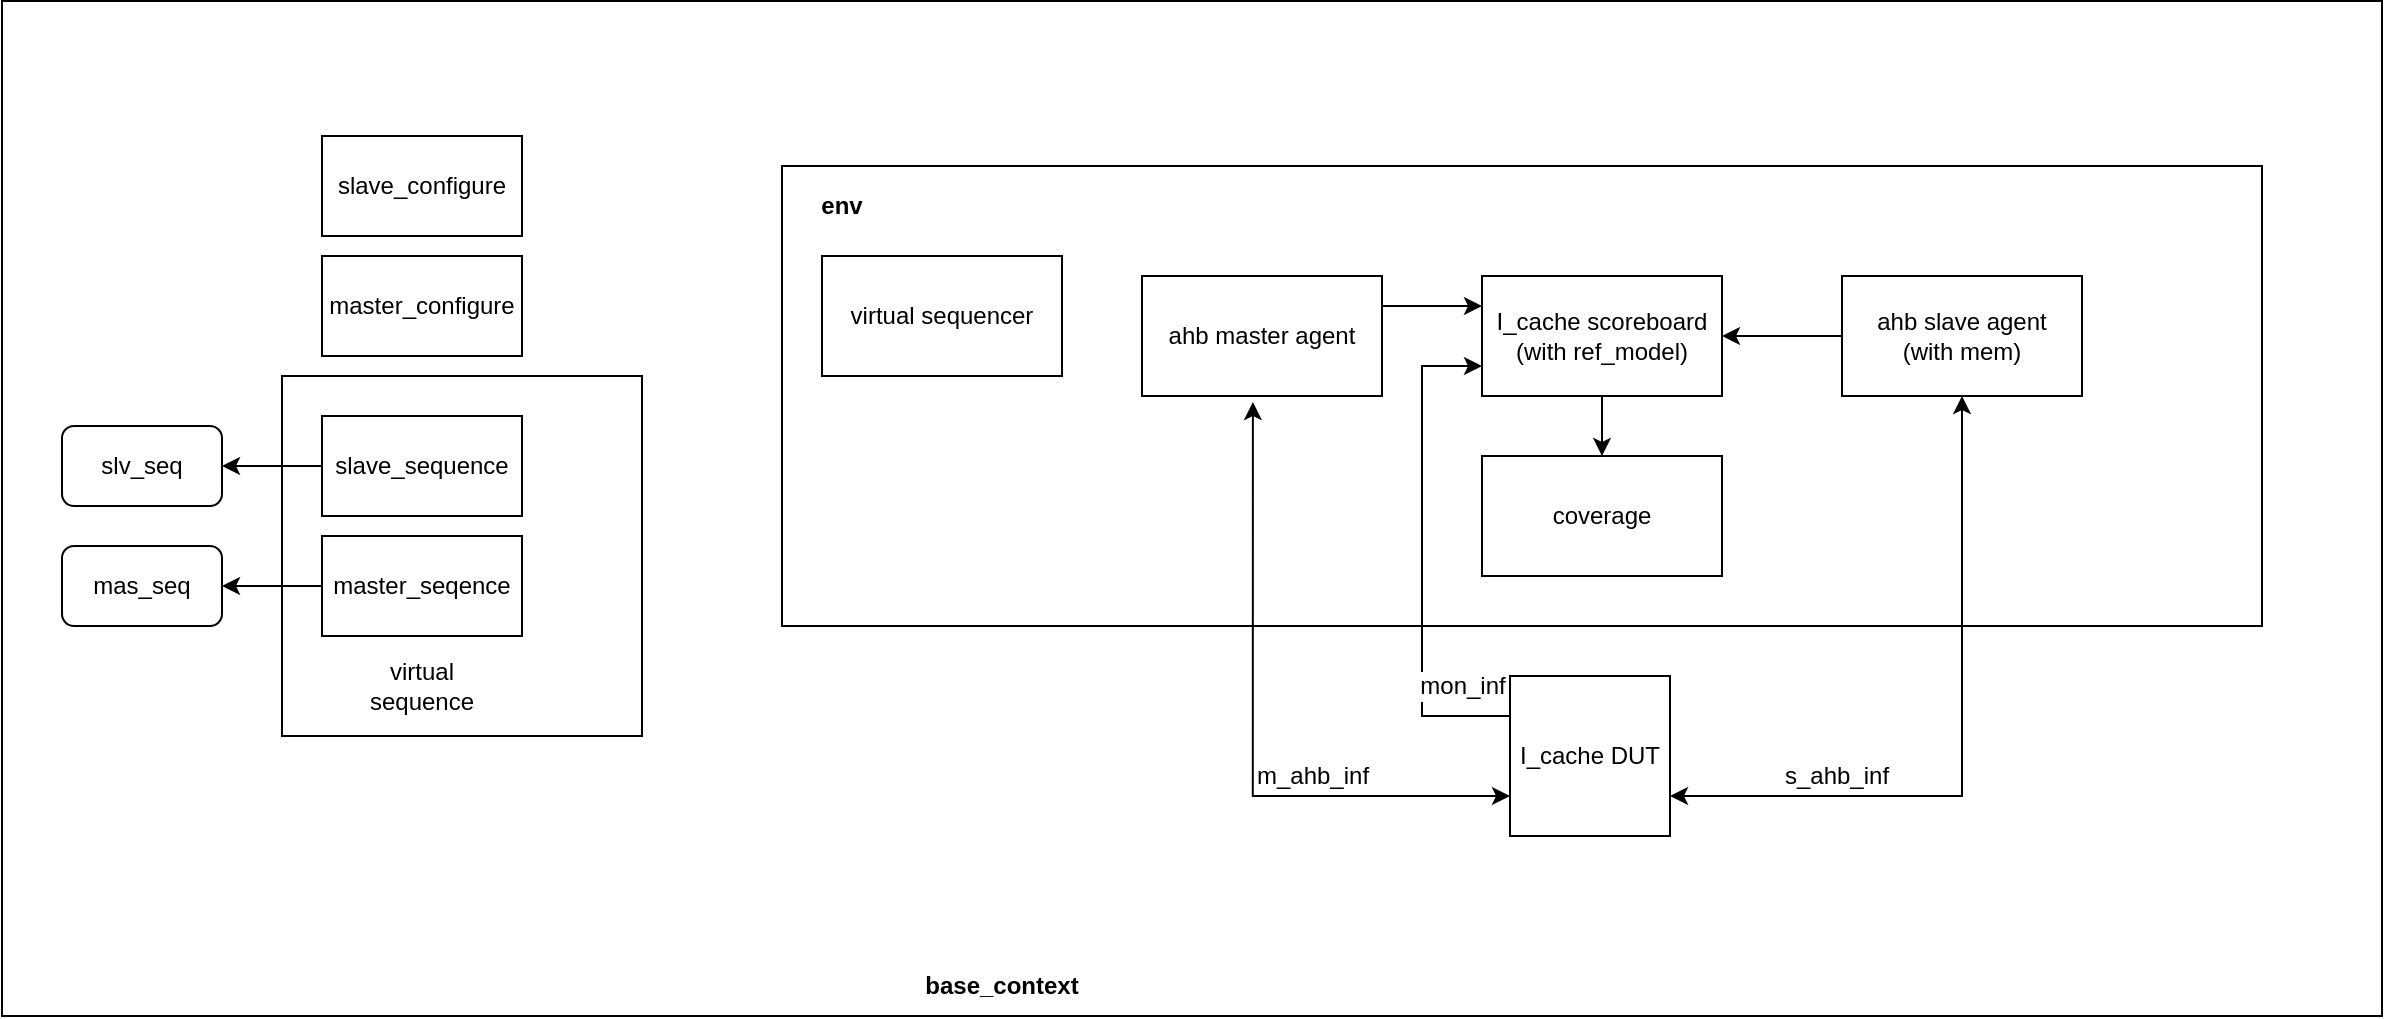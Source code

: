 <mxfile version="28.2.3" pages="7">
  <diagram name="第 1 页" id="iqye0m8jxNwJv_Zd1cwm">
    <mxGraphModel dx="760" dy="911" grid="1" gridSize="10" guides="1" tooltips="1" connect="1" arrows="1" fold="1" page="1" pageScale="1" pageWidth="1654" pageHeight="2336" math="0" shadow="0">
      <root>
        <mxCell id="0" />
        <mxCell id="1" parent="0" />
        <mxCell id="5FUAwxpFIQ704VUu8cfD-37" value="" style="rounded=0;whiteSpace=wrap;html=1;align=center;verticalAlign=middle;fontFamily=Helvetica;fontSize=12;fillColor=none;" parent="1" vertex="1">
          <mxGeometry x="10" y="92.5" width="1190" height="507.5" as="geometry" />
        </mxCell>
        <mxCell id="5FUAwxpFIQ704VUu8cfD-31" value="" style="whiteSpace=wrap;html=1;aspect=fixed;rounded=0;align=center;verticalAlign=middle;fontFamily=Helvetica;fontSize=12;fillColor=none;" parent="1" vertex="1">
          <mxGeometry x="150" y="280" width="180" height="180" as="geometry" />
        </mxCell>
        <mxCell id="5FUAwxpFIQ704VUu8cfD-20" value="&lt;div&gt;&lt;br&gt;&lt;/div&gt;&lt;div&gt;&lt;br&gt;&lt;/div&gt;&lt;div&gt;&lt;br&gt;&lt;/div&gt;&lt;div&gt;&lt;br&gt;&lt;/div&gt;&lt;div&gt;&lt;br&gt;&lt;/div&gt;&lt;div&gt;&lt;br&gt;&lt;/div&gt;&lt;div&gt;&lt;br&gt;&lt;/div&gt;&lt;div&gt;&lt;br&gt;&lt;/div&gt;&lt;div&gt;&lt;br&gt;&lt;/div&gt;&lt;div&gt;&lt;br&gt;&lt;/div&gt;&lt;div&gt;&lt;br&gt;&lt;/div&gt;&lt;div&gt;&lt;br&gt;&lt;/div&gt;&lt;div&gt;&lt;br&gt;&lt;/div&gt;&lt;div&gt;&lt;br&gt;&lt;/div&gt;&lt;div&gt;&lt;br&gt;&lt;/div&gt;" style="rounded=0;whiteSpace=wrap;html=1;align=center;verticalAlign=middle;fontFamily=Helvetica;fontSize=12;fillColor=none;" parent="1" vertex="1">
          <mxGeometry x="400" y="175" width="740" height="230" as="geometry" />
        </mxCell>
        <mxCell id="5FUAwxpFIQ704VUu8cfD-5" style="edgeStyle=orthogonalEdgeStyle;rounded=0;orthogonalLoop=1;jettySize=auto;html=1;exitX=1;exitY=0.25;exitDx=0;exitDy=0;entryX=0;entryY=0.25;entryDx=0;entryDy=0;" parent="1" source="5FUAwxpFIQ704VUu8cfD-2" target="5FUAwxpFIQ704VUu8cfD-4" edge="1">
          <mxGeometry relative="1" as="geometry" />
        </mxCell>
        <mxCell id="5FUAwxpFIQ704VUu8cfD-2" value="ahb master agent" style="rounded=0;whiteSpace=wrap;html=1;" parent="1" vertex="1">
          <mxGeometry x="580" y="230" width="120" height="60" as="geometry" />
        </mxCell>
        <mxCell id="5FUAwxpFIQ704VUu8cfD-7" style="edgeStyle=orthogonalEdgeStyle;rounded=0;orthogonalLoop=1;jettySize=auto;html=1;exitX=0;exitY=0.5;exitDx=0;exitDy=0;entryX=1;entryY=0.5;entryDx=0;entryDy=0;" parent="1" source="5FUAwxpFIQ704VUu8cfD-3" target="5FUAwxpFIQ704VUu8cfD-4" edge="1">
          <mxGeometry relative="1" as="geometry" />
        </mxCell>
        <mxCell id="5FUAwxpFIQ704VUu8cfD-3" value="ahb slave&lt;span style=&quot;background-color: transparent; color: light-dark(rgb(0, 0, 0), rgb(255, 255, 255));&quot;&gt;&amp;nbsp;agent&lt;/span&gt;&lt;div&gt;&lt;span style=&quot;background-color: transparent; color: light-dark(rgb(0, 0, 0), rgb(255, 255, 255));&quot;&gt;(with mem)&lt;/span&gt;&lt;/div&gt;" style="rounded=0;whiteSpace=wrap;html=1;" parent="1" vertex="1">
          <mxGeometry x="930" y="230" width="120" height="60" as="geometry" />
        </mxCell>
        <mxCell id="5FUAwxpFIQ704VUu8cfD-9" style="edgeStyle=orthogonalEdgeStyle;rounded=0;orthogonalLoop=1;jettySize=auto;html=1;exitX=0.5;exitY=1;exitDx=0;exitDy=0;entryX=0.5;entryY=0;entryDx=0;entryDy=0;" parent="1" source="5FUAwxpFIQ704VUu8cfD-4" target="5FUAwxpFIQ704VUu8cfD-8" edge="1">
          <mxGeometry relative="1" as="geometry" />
        </mxCell>
        <mxCell id="5FUAwxpFIQ704VUu8cfD-4" value="I_cache scoreboard&lt;div&gt;(with ref_model)&lt;/div&gt;" style="rounded=0;whiteSpace=wrap;html=1;" parent="1" vertex="1">
          <mxGeometry x="750" y="230" width="120" height="60" as="geometry" />
        </mxCell>
        <mxCell id="5FUAwxpFIQ704VUu8cfD-8" value="coverage" style="rounded=0;whiteSpace=wrap;html=1;" parent="1" vertex="1">
          <mxGeometry x="750" y="320" width="120" height="60" as="geometry" />
        </mxCell>
        <mxCell id="5FUAwxpFIQ704VUu8cfD-17" style="edgeStyle=orthogonalEdgeStyle;rounded=0;orthogonalLoop=1;jettySize=auto;html=1;exitX=0;exitY=0.25;exitDx=0;exitDy=0;entryX=0;entryY=0.75;entryDx=0;entryDy=0;fontFamily=Helvetica;fontSize=12;fontColor=default;" parent="1" source="5FUAwxpFIQ704VUu8cfD-16" target="5FUAwxpFIQ704VUu8cfD-4" edge="1">
          <mxGeometry relative="1" as="geometry">
            <Array as="points">
              <mxPoint x="720" y="450" />
              <mxPoint x="720" y="275" />
            </Array>
          </mxGeometry>
        </mxCell>
        <mxCell id="5FUAwxpFIQ704VUu8cfD-35" value="mon_inf" style="edgeLabel;html=1;align=center;verticalAlign=middle;resizable=0;points=[];rounded=0;strokeColor=default;fontFamily=Helvetica;fontSize=12;fontColor=default;fillColor=default;" parent="5FUAwxpFIQ704VUu8cfD-17" vertex="1" connectable="0">
          <mxGeometry x="-0.829" relative="1" as="geometry">
            <mxPoint x="-3" y="-15" as="offset" />
          </mxGeometry>
        </mxCell>
        <mxCell id="5FUAwxpFIQ704VUu8cfD-19" style="edgeStyle=orthogonalEdgeStyle;rounded=0;orthogonalLoop=1;jettySize=auto;html=1;exitX=1;exitY=0.75;exitDx=0;exitDy=0;entryX=0.5;entryY=1;entryDx=0;entryDy=0;fontFamily=Helvetica;fontSize=12;fontColor=default;startArrow=classic;startFill=1;" parent="1" source="5FUAwxpFIQ704VUu8cfD-16" target="5FUAwxpFIQ704VUu8cfD-3" edge="1">
          <mxGeometry relative="1" as="geometry" />
        </mxCell>
        <mxCell id="5FUAwxpFIQ704VUu8cfD-36" value="s_ahb_inf" style="edgeLabel;html=1;align=center;verticalAlign=middle;resizable=0;points=[];rounded=0;strokeColor=default;fontFamily=Helvetica;fontSize=12;fontColor=default;fillColor=default;" parent="5FUAwxpFIQ704VUu8cfD-19" vertex="1" connectable="0">
          <mxGeometry x="-0.521" y="1" relative="1" as="geometry">
            <mxPoint y="-9" as="offset" />
          </mxGeometry>
        </mxCell>
        <mxCell id="5FUAwxpFIQ704VUu8cfD-16" value="I_cache DUT" style="whiteSpace=wrap;html=1;aspect=fixed;rounded=0;strokeColor=default;align=center;verticalAlign=middle;fontFamily=Helvetica;fontSize=12;fontColor=default;fillColor=default;" parent="1" vertex="1">
          <mxGeometry x="764" y="430" width="80" height="80" as="geometry" />
        </mxCell>
        <mxCell id="5FUAwxpFIQ704VUu8cfD-18" style="edgeStyle=orthogonalEdgeStyle;rounded=0;orthogonalLoop=1;jettySize=auto;html=1;exitX=0;exitY=0.75;exitDx=0;exitDy=0;entryX=0.462;entryY=1.05;entryDx=0;entryDy=0;entryPerimeter=0;fontFamily=Helvetica;fontSize=12;fontColor=default;endArrow=classic;endFill=1;startArrow=classic;startFill=1;" parent="1" source="5FUAwxpFIQ704VUu8cfD-16" target="5FUAwxpFIQ704VUu8cfD-2" edge="1">
          <mxGeometry relative="1" as="geometry" />
        </mxCell>
        <mxCell id="5FUAwxpFIQ704VUu8cfD-34" value="m_ahb_inf" style="edgeLabel;html=1;align=center;verticalAlign=middle;resizable=0;points=[];rounded=0;strokeColor=default;fontFamily=Helvetica;fontSize=12;fontColor=default;fillColor=default;" parent="5FUAwxpFIQ704VUu8cfD-18" vertex="1" connectable="0">
          <mxGeometry x="-0.39" y="-3" relative="1" as="geometry">
            <mxPoint y="-7" as="offset" />
          </mxGeometry>
        </mxCell>
        <mxCell id="5FUAwxpFIQ704VUu8cfD-21" value="&lt;b&gt;env&lt;/b&gt;" style="text;html=1;align=center;verticalAlign=middle;whiteSpace=wrap;rounded=0;fontFamily=Helvetica;fontSize=12;fontColor=default;" parent="1" vertex="1">
          <mxGeometry x="400" y="180" width="60" height="30" as="geometry" />
        </mxCell>
        <mxCell id="5FUAwxpFIQ704VUu8cfD-29" style="edgeStyle=orthogonalEdgeStyle;rounded=0;orthogonalLoop=1;jettySize=auto;html=1;exitX=0;exitY=0.5;exitDx=0;exitDy=0;entryX=1;entryY=0.5;entryDx=0;entryDy=0;fontFamily=Helvetica;fontSize=12;fontColor=default;" parent="1" source="5FUAwxpFIQ704VUu8cfD-22" target="5FUAwxpFIQ704VUu8cfD-27" edge="1">
          <mxGeometry relative="1" as="geometry" />
        </mxCell>
        <mxCell id="5FUAwxpFIQ704VUu8cfD-22" value="master_seqence" style="rounded=0;whiteSpace=wrap;html=1;strokeColor=default;align=center;verticalAlign=middle;fontFamily=Helvetica;fontSize=12;fontColor=default;fillColor=default;" parent="1" vertex="1">
          <mxGeometry x="170" y="360" width="100" height="50" as="geometry" />
        </mxCell>
        <mxCell id="5FUAwxpFIQ704VUu8cfD-30" style="edgeStyle=orthogonalEdgeStyle;rounded=0;orthogonalLoop=1;jettySize=auto;html=1;exitX=0;exitY=0.5;exitDx=0;exitDy=0;entryX=1;entryY=0.5;entryDx=0;entryDy=0;fontFamily=Helvetica;fontSize=12;fontColor=default;" parent="1" source="5FUAwxpFIQ704VUu8cfD-23" target="5FUAwxpFIQ704VUu8cfD-26" edge="1">
          <mxGeometry relative="1" as="geometry" />
        </mxCell>
        <mxCell id="5FUAwxpFIQ704VUu8cfD-23" value="slave_sequence" style="rounded=0;whiteSpace=wrap;html=1;strokeColor=default;align=center;verticalAlign=middle;fontFamily=Helvetica;fontSize=12;fontColor=default;fillColor=default;" parent="1" vertex="1">
          <mxGeometry x="170" y="300" width="100" height="50" as="geometry" />
        </mxCell>
        <mxCell id="5FUAwxpFIQ704VUu8cfD-24" value="slave_configure" style="rounded=0;whiteSpace=wrap;html=1;strokeColor=default;align=center;verticalAlign=middle;fontFamily=Helvetica;fontSize=12;fontColor=default;fillColor=default;" parent="1" vertex="1">
          <mxGeometry x="170" y="160" width="100" height="50" as="geometry" />
        </mxCell>
        <mxCell id="5FUAwxpFIQ704VUu8cfD-25" value="master_configure" style="rounded=0;whiteSpace=wrap;html=1;strokeColor=default;align=center;verticalAlign=middle;fontFamily=Helvetica;fontSize=12;fontColor=default;fillColor=default;" parent="1" vertex="1">
          <mxGeometry x="170" y="220" width="100" height="50" as="geometry" />
        </mxCell>
        <mxCell id="5FUAwxpFIQ704VUu8cfD-26" value="slv_seq" style="rounded=1;whiteSpace=wrap;html=1;strokeColor=default;align=center;verticalAlign=middle;fontFamily=Helvetica;fontSize=12;fontColor=default;fillColor=default;" parent="1" vertex="1">
          <mxGeometry x="40" y="305" width="80" height="40" as="geometry" />
        </mxCell>
        <mxCell id="5FUAwxpFIQ704VUu8cfD-27" value="mas_seq" style="rounded=1;whiteSpace=wrap;html=1;strokeColor=default;align=center;verticalAlign=middle;fontFamily=Helvetica;fontSize=12;fontColor=default;fillColor=default;" parent="1" vertex="1">
          <mxGeometry x="40" y="365" width="80" height="40" as="geometry" />
        </mxCell>
        <mxCell id="5FUAwxpFIQ704VUu8cfD-32" value="virtual sequence" style="text;html=1;align=center;verticalAlign=middle;whiteSpace=wrap;rounded=0;fontFamily=Helvetica;fontSize=12;fontColor=default;" parent="1" vertex="1">
          <mxGeometry x="190" y="420" width="60" height="30" as="geometry" />
        </mxCell>
        <mxCell id="5FUAwxpFIQ704VUu8cfD-33" value="virtual sequencer" style="rounded=0;whiteSpace=wrap;html=1;strokeColor=default;align=center;verticalAlign=middle;fontFamily=Helvetica;fontSize=12;fontColor=default;fillColor=default;" parent="1" vertex="1">
          <mxGeometry x="420" y="220" width="120" height="60" as="geometry" />
        </mxCell>
        <mxCell id="5FUAwxpFIQ704VUu8cfD-38" value="&lt;b&gt;base_context&lt;/b&gt;" style="text;html=1;align=center;verticalAlign=middle;whiteSpace=wrap;rounded=0;fontFamily=Helvetica;fontSize=12;fontColor=default;" parent="1" vertex="1">
          <mxGeometry x="470" y="570" width="80" height="30" as="geometry" />
        </mxCell>
      </root>
    </mxGraphModel>
  </diagram>
  <diagram id="U2t4r32xltU46ahYzcAo" name="第 2 页">
    <mxGraphModel dx="1303" dy="2148" grid="1" gridSize="10" guides="1" tooltips="1" connect="1" arrows="1" fold="1" page="1" pageScale="1" pageWidth="1654" pageHeight="2336" math="0" shadow="0">
      <root>
        <mxCell id="0" />
        <mxCell id="1" parent="0" />
        <mxCell id="Z7O7lZRvN7bPJXYsmt0W-32" value="" style="rounded=0;whiteSpace=wrap;html=1;fillColor=none;" vertex="1" parent="1">
          <mxGeometry x="250" y="590" width="1230" height="470" as="geometry" />
        </mxCell>
        <mxCell id="Z7O7lZRvN7bPJXYsmt0W-29" value="" style="rounded=0;whiteSpace=wrap;html=1;fillColor=none;" vertex="1" parent="1">
          <mxGeometry x="440" y="620" width="850" height="390" as="geometry" />
        </mxCell>
        <mxCell id="Z7O7lZRvN7bPJXYsmt0W-13" value="" style="rounded=0;whiteSpace=wrap;html=1;fillColor=none;" vertex="1" parent="1">
          <mxGeometry x="260" y="130" width="870" height="420" as="geometry" />
        </mxCell>
        <mxCell id="Z7O7lZRvN7bPJXYsmt0W-8" value="" style="rounded=0;whiteSpace=wrap;html=1;fillColor=none;" vertex="1" parent="1">
          <mxGeometry x="470" y="170" width="580" height="350" as="geometry" />
        </mxCell>
        <mxCell id="Z7O7lZRvN7bPJXYsmt0W-1" value="" style="rounded=0;whiteSpace=wrap;html=1;fillColor=none;" vertex="1" parent="1">
          <mxGeometry x="510" y="200" width="360" height="280" as="geometry" />
        </mxCell>
        <mxCell id="Z7O7lZRvN7bPJXYsmt0W-2" value="yuu_ahb_master_agent" style="text;html=1;align=center;verticalAlign=middle;whiteSpace=wrap;rounded=0;" vertex="1" parent="1">
          <mxGeometry x="580" y="450" width="110" height="30" as="geometry" />
        </mxCell>
        <mxCell id="Z7O7lZRvN7bPJXYsmt0W-3" value="monitor&lt;div&gt;(yuu_ahb_master_mon)&lt;/div&gt;" style="rounded=0;whiteSpace=wrap;html=1;" vertex="1" parent="1">
          <mxGeometry x="707" y="220" width="133" height="50" as="geometry" />
        </mxCell>
        <mxCell id="Z7O7lZRvN7bPJXYsmt0W-4" value="driver&lt;div&gt;(yuu_ahb_master_drv)&lt;/div&gt;" style="rounded=0;whiteSpace=wrap;html=1;" vertex="1" parent="1">
          <mxGeometry x="707" y="290" width="133" height="50" as="geometry" />
        </mxCell>
        <mxCell id="Z7O7lZRvN7bPJXYsmt0W-5" value="sequencer&lt;div&gt;(yuu_ahb_master_sqr)&lt;/div&gt;" style="rounded=0;whiteSpace=wrap;html=1;" vertex="1" parent="1">
          <mxGeometry x="707" y="360" width="133" height="50" as="geometry" />
        </mxCell>
        <mxCell id="Z7O7lZRvN7bPJXYsmt0W-6" value="configure&lt;div&gt;(yuu_ahb_master_cfg)&lt;/div&gt;" style="rounded=0;whiteSpace=wrap;html=1;" vertex="1" parent="1">
          <mxGeometry x="550" y="250" width="130" height="50" as="geometry" />
        </mxCell>
        <mxCell id="Z7O7lZRvN7bPJXYsmt0W-7" value="coverage&lt;div&gt;(yuu_ahb_cov)&lt;/div&gt;" style="rounded=0;whiteSpace=wrap;html=1;" vertex="1" parent="1">
          <mxGeometry x="550" y="340" width="130" height="50" as="geometry" />
        </mxCell>
        <mxCell id="Z7O7lZRvN7bPJXYsmt0W-9" value="ahb_sram_env" style="text;html=1;align=center;verticalAlign=middle;whiteSpace=wrap;rounded=0;" vertex="1" parent="1">
          <mxGeometry x="640" y="490" width="100" height="30" as="geometry" />
        </mxCell>
        <mxCell id="Z7O7lZRvN7bPJXYsmt0W-10" value="scoreboard&lt;div&gt;(ahb_sram_acb)&lt;/div&gt;" style="rounded=0;whiteSpace=wrap;html=1;" vertex="1" parent="1">
          <mxGeometry x="900" y="230" width="120" height="50" as="geometry" />
        </mxCell>
        <mxCell id="Z7O7lZRvN7bPJXYsmt0W-11" value="sequence&lt;div&gt;(ahb_sram_base_sqc)&lt;/div&gt;" style="rounded=0;whiteSpace=wrap;html=1;" vertex="1" parent="1">
          <mxGeometry x="300" y="240" width="130" height="50" as="geometry" />
        </mxCell>
        <mxCell id="Z7O7lZRvN7bPJXYsmt0W-12" value="coverage&lt;div&gt;(ahb_sram_coverage)&lt;/div&gt;" style="rounded=0;whiteSpace=wrap;html=1;" vertex="1" parent="1">
          <mxGeometry x="300" y="340" width="130" height="50" as="geometry" />
        </mxCell>
        <mxCell id="Z7O7lZRvN7bPJXYsmt0W-14" value="ahb_sram_base_test" style="text;html=1;align=center;verticalAlign=middle;whiteSpace=wrap;rounded=0;" vertex="1" parent="1">
          <mxGeometry x="300" y="520" width="130" height="30" as="geometry" />
        </mxCell>
        <mxCell id="Z7O7lZRvN7bPJXYsmt0W-15" value="" style="rounded=0;whiteSpace=wrap;html=1;fillColor=none;" vertex="1" parent="1">
          <mxGeometry x="490" y="670" width="360" height="280" as="geometry" />
        </mxCell>
        <mxCell id="Z7O7lZRvN7bPJXYsmt0W-16" value="yuu_ahb_master_agent" style="text;html=1;align=center;verticalAlign=middle;whiteSpace=wrap;rounded=0;" vertex="1" parent="1">
          <mxGeometry x="560" y="920" width="110" height="30" as="geometry" />
        </mxCell>
        <mxCell id="Z7O7lZRvN7bPJXYsmt0W-17" value="monitor&lt;div&gt;(yuu_ahb_master_mon)&lt;/div&gt;" style="rounded=0;whiteSpace=wrap;html=1;" vertex="1" parent="1">
          <mxGeometry x="687" y="690" width="133" height="50" as="geometry" />
        </mxCell>
        <mxCell id="Z7O7lZRvN7bPJXYsmt0W-18" value="driver&lt;div&gt;(yuu_ahb_master_drv)&lt;/div&gt;" style="rounded=0;whiteSpace=wrap;html=1;" vertex="1" parent="1">
          <mxGeometry x="687" y="760" width="133" height="50" as="geometry" />
        </mxCell>
        <mxCell id="Z7O7lZRvN7bPJXYsmt0W-19" value="sequencer&lt;div&gt;(yuu_ahb_master_sqr)&lt;/div&gt;" style="rounded=0;whiteSpace=wrap;html=1;" vertex="1" parent="1">
          <mxGeometry x="687" y="830" width="133" height="50" as="geometry" />
        </mxCell>
        <mxCell id="Z7O7lZRvN7bPJXYsmt0W-20" value="configure&lt;div&gt;(yuu_ahb_master_cfg)&lt;/div&gt;" style="rounded=0;whiteSpace=wrap;html=1;" vertex="1" parent="1">
          <mxGeometry x="530" y="720" width="130" height="50" as="geometry" />
        </mxCell>
        <mxCell id="Z7O7lZRvN7bPJXYsmt0W-21" value="coverage&lt;div&gt;(yuu_ahb_cov)&lt;/div&gt;" style="rounded=0;whiteSpace=wrap;html=1;" vertex="1" parent="1">
          <mxGeometry x="530" y="810" width="130" height="50" as="geometry" />
        </mxCell>
        <mxCell id="Z7O7lZRvN7bPJXYsmt0W-22" value="" style="rounded=0;whiteSpace=wrap;html=1;fillColor=none;" vertex="1" parent="1">
          <mxGeometry x="880" y="670" width="360" height="280" as="geometry" />
        </mxCell>
        <mxCell id="Z7O7lZRvN7bPJXYsmt0W-23" value="yuu_ahb_slave_agent" style="text;html=1;align=center;verticalAlign=middle;whiteSpace=wrap;rounded=0;" vertex="1" parent="1">
          <mxGeometry x="950" y="920" width="110" height="30" as="geometry" />
        </mxCell>
        <mxCell id="Z7O7lZRvN7bPJXYsmt0W-24" value="monitor&lt;div&gt;(yuu_ahb_slave_mon)&lt;/div&gt;" style="rounded=0;whiteSpace=wrap;html=1;" vertex="1" parent="1">
          <mxGeometry x="1077" y="690" width="133" height="50" as="geometry" />
        </mxCell>
        <mxCell id="Z7O7lZRvN7bPJXYsmt0W-25" value="driver&lt;div&gt;(yuu_ahb_slave_drv)&lt;/div&gt;" style="rounded=0;whiteSpace=wrap;html=1;" vertex="1" parent="1">
          <mxGeometry x="1077" y="760" width="133" height="50" as="geometry" />
        </mxCell>
        <mxCell id="Z7O7lZRvN7bPJXYsmt0W-26" value="sequencer&lt;div&gt;(yuu_ahb_slave_sqr)&lt;/div&gt;" style="rounded=0;whiteSpace=wrap;html=1;" vertex="1" parent="1">
          <mxGeometry x="1077" y="830" width="133" height="50" as="geometry" />
        </mxCell>
        <mxCell id="Z7O7lZRvN7bPJXYsmt0W-27" value="configure&lt;div&gt;(yuu_ahb_slave_cfg)&lt;/div&gt;" style="rounded=0;whiteSpace=wrap;html=1;" vertex="1" parent="1">
          <mxGeometry x="920" y="720" width="130" height="50" as="geometry" />
        </mxCell>
        <mxCell id="Z7O7lZRvN7bPJXYsmt0W-28" value="coverage&lt;div&gt;(yuu_ahb_cov)&lt;/div&gt;" style="rounded=0;whiteSpace=wrap;html=1;" vertex="1" parent="1">
          <mxGeometry x="920" y="810" width="130" height="50" as="geometry" />
        </mxCell>
        <mxCell id="Z7O7lZRvN7bPJXYsmt0W-30" value="yuu_ahb_env" style="text;html=1;align=center;verticalAlign=middle;whiteSpace=wrap;rounded=0;" vertex="1" parent="1">
          <mxGeometry x="850" y="980" width="60" height="30" as="geometry" />
        </mxCell>
        <mxCell id="Z7O7lZRvN7bPJXYsmt0W-33" value="master_sequence&lt;div&gt;(yuu_master_direct_sqc)&lt;/div&gt;" style="rounded=0;whiteSpace=wrap;html=1;" vertex="1" parent="1">
          <mxGeometry x="280" y="680" width="150" height="50" as="geometry" />
        </mxCell>
        <mxCell id="Z7O7lZRvN7bPJXYsmt0W-34" value="yuu_ahb_direct_case" style="text;html=1;align=center;verticalAlign=middle;whiteSpace=wrap;rounded=0;" vertex="1" parent="1">
          <mxGeometry x="700" y="1030" width="60" height="30" as="geometry" />
        </mxCell>
        <mxCell id="Z7O7lZRvN7bPJXYsmt0W-35" value="rsp_seq&lt;div&gt;(yuu_slave_rsp_sequence)&lt;/div&gt;" style="rounded=0;whiteSpace=wrap;html=1;" vertex="1" parent="1">
          <mxGeometry x="1310" y="660" width="150" height="60" as="geometry" />
        </mxCell>
        <mxCell id="Z7O7lZRvN7bPJXYsmt0W-36" value="" style="rounded=0;whiteSpace=wrap;html=1;fillColor=none;" vertex="1" parent="1">
          <mxGeometry x="220" y="1120" width="1260" height="470" as="geometry" />
        </mxCell>
        <mxCell id="Z7O7lZRvN7bPJXYsmt0W-37" value="" style="rounded=0;whiteSpace=wrap;html=1;fillColor=none;" vertex="1" parent="1">
          <mxGeometry x="440" y="1150" width="990" height="390" as="geometry" />
        </mxCell>
        <mxCell id="Z7O7lZRvN7bPJXYsmt0W-38" value="" style="rounded=0;whiteSpace=wrap;html=1;fillColor=none;" vertex="1" parent="1">
          <mxGeometry x="660" y="1200" width="360" height="280" as="geometry" />
        </mxCell>
        <mxCell id="Z7O7lZRvN7bPJXYsmt0W-39" value="yuu_ahb_master_agent" style="text;html=1;align=center;verticalAlign=middle;whiteSpace=wrap;rounded=0;" vertex="1" parent="1">
          <mxGeometry x="730" y="1450" width="110" height="30" as="geometry" />
        </mxCell>
        <mxCell id="Z7O7lZRvN7bPJXYsmt0W-40" value="monitor&lt;div&gt;(yuu_ahb_master_mon)&lt;/div&gt;" style="rounded=0;whiteSpace=wrap;html=1;" vertex="1" parent="1">
          <mxGeometry x="857" y="1220" width="133" height="50" as="geometry" />
        </mxCell>
        <mxCell id="Z7O7lZRvN7bPJXYsmt0W-41" value="driver&lt;div&gt;(yuu_ahb_master_drv)&lt;/div&gt;" style="rounded=0;whiteSpace=wrap;html=1;" vertex="1" parent="1">
          <mxGeometry x="857" y="1290" width="133" height="50" as="geometry" />
        </mxCell>
        <mxCell id="Z7O7lZRvN7bPJXYsmt0W-42" value="sequencer&lt;div&gt;(yuu_ahb_master_sqr)&lt;/div&gt;" style="rounded=0;whiteSpace=wrap;html=1;" vertex="1" parent="1">
          <mxGeometry x="857" y="1360" width="133" height="50" as="geometry" />
        </mxCell>
        <mxCell id="Z7O7lZRvN7bPJXYsmt0W-43" value="configure&lt;div&gt;(yuu_ahb_master_cfg)&lt;/div&gt;" style="rounded=0;whiteSpace=wrap;html=1;" vertex="1" parent="1">
          <mxGeometry x="700" y="1250" width="130" height="50" as="geometry" />
        </mxCell>
        <mxCell id="Z7O7lZRvN7bPJXYsmt0W-44" value="coverage&lt;div&gt;(yuu_ahb_cov)&lt;/div&gt;" style="rounded=0;whiteSpace=wrap;html=1;" vertex="1" parent="1">
          <mxGeometry x="700" y="1340" width="130" height="50" as="geometry" />
        </mxCell>
        <mxCell id="Z7O7lZRvN7bPJXYsmt0W-45" value="" style="rounded=0;whiteSpace=wrap;html=1;fillColor=none;" vertex="1" parent="1">
          <mxGeometry x="1050" y="1200" width="360" height="280" as="geometry" />
        </mxCell>
        <mxCell id="Z7O7lZRvN7bPJXYsmt0W-46" value="yuu_ahb_slave_agent" style="text;html=1;align=center;verticalAlign=middle;whiteSpace=wrap;rounded=0;" vertex="1" parent="1">
          <mxGeometry x="1120" y="1450" width="110" height="30" as="geometry" />
        </mxCell>
        <mxCell id="Z7O7lZRvN7bPJXYsmt0W-58" value="" style="rounded=0;whiteSpace=wrap;html=1;fillColor=none;" vertex="1" parent="1">
          <mxGeometry x="240" y="1190" width="175" height="210" as="geometry" />
        </mxCell>
        <mxCell id="Z7O7lZRvN7bPJXYsmt0W-47" value="monitor&lt;div&gt;(yuu_ahb_slave_mon)&lt;/div&gt;" style="rounded=0;whiteSpace=wrap;html=1;" vertex="1" parent="1">
          <mxGeometry x="1247" y="1220" width="133" height="50" as="geometry" />
        </mxCell>
        <mxCell id="Z7O7lZRvN7bPJXYsmt0W-48" value="driver&lt;div&gt;(yuu_ahb_slave_drv)&lt;/div&gt;" style="rounded=0;whiteSpace=wrap;html=1;" vertex="1" parent="1">
          <mxGeometry x="1247" y="1290" width="133" height="50" as="geometry" />
        </mxCell>
        <mxCell id="Z7O7lZRvN7bPJXYsmt0W-49" value="sequencer&lt;div&gt;(yuu_ahb_slave_sqr)&lt;/div&gt;" style="rounded=0;whiteSpace=wrap;html=1;" vertex="1" parent="1">
          <mxGeometry x="1247" y="1360" width="133" height="50" as="geometry" />
        </mxCell>
        <mxCell id="Z7O7lZRvN7bPJXYsmt0W-50" value="configure&lt;div&gt;(yuu_ahb_slave_cfg)&lt;/div&gt;" style="rounded=0;whiteSpace=wrap;html=1;" vertex="1" parent="1">
          <mxGeometry x="1090" y="1250" width="130" height="50" as="geometry" />
        </mxCell>
        <mxCell id="Z7O7lZRvN7bPJXYsmt0W-51" value="coverage&lt;div&gt;(yuu_ahb_cov)&lt;/div&gt;" style="rounded=0;whiteSpace=wrap;html=1;" vertex="1" parent="1">
          <mxGeometry x="1090" y="1340" width="130" height="50" as="geometry" />
        </mxCell>
        <mxCell id="Z7O7lZRvN7bPJXYsmt0W-52" value="yuu_ahb_env" style="text;html=1;align=center;verticalAlign=middle;whiteSpace=wrap;rounded=0;" vertex="1" parent="1">
          <mxGeometry x="870" y="1510" width="60" height="30" as="geometry" />
        </mxCell>
        <mxCell id="Z7O7lZRvN7bPJXYsmt0W-53" value="master_sequence&lt;div&gt;(yuu_master_direct_sqc)&lt;/div&gt;" style="rounded=0;whiteSpace=wrap;html=1;" vertex="1" parent="1">
          <mxGeometry x="255" y="1210" width="150" height="50" as="geometry" />
        </mxCell>
        <mxCell id="Z7O7lZRvN7bPJXYsmt0W-54" value="yuu_ahb_direct_case" style="text;html=1;align=center;verticalAlign=middle;whiteSpace=wrap;rounded=0;" vertex="1" parent="1">
          <mxGeometry x="720" y="1560" width="60" height="30" as="geometry" />
        </mxCell>
        <mxCell id="Z7O7lZRvN7bPJXYsmt0W-57" value="rsp_sequence&lt;div&gt;(yuu_slave_rsp_sqc)&lt;/div&gt;" style="rounded=0;whiteSpace=wrap;html=1;" vertex="1" parent="1">
          <mxGeometry x="255" y="1280" width="150" height="50" as="geometry" />
        </mxCell>
        <mxCell id="Z7O7lZRvN7bPJXYsmt0W-59" value="yuu_master_direct_&lt;div&gt;virtual_sequence&lt;/div&gt;" style="text;html=1;align=center;verticalAlign=middle;whiteSpace=wrap;rounded=0;" vertex="1" parent="1">
          <mxGeometry x="272.5" y="1360" width="110" height="30" as="geometry" />
        </mxCell>
        <mxCell id="Z7O7lZRvN7bPJXYsmt0W-62" value="" style="rounded=0;whiteSpace=wrap;html=1;fillColor=none;" vertex="1" parent="1">
          <mxGeometry x="460" y="1190" width="175" height="210" as="geometry" />
        </mxCell>
        <mxCell id="Z7O7lZRvN7bPJXYsmt0W-66" style="edgeStyle=orthogonalEdgeStyle;rounded=0;orthogonalLoop=1;jettySize=auto;html=1;exitX=1;exitY=0.5;exitDx=0;exitDy=0;entryX=0.5;entryY=1;entryDx=0;entryDy=0;curved=1;dashed=1;dashPattern=8 8;" edge="1" parent="1" source="Z7O7lZRvN7bPJXYsmt0W-63" target="Z7O7lZRvN7bPJXYsmt0W-42">
          <mxGeometry relative="1" as="geometry" />
        </mxCell>
        <mxCell id="Z7O7lZRvN7bPJXYsmt0W-63" value="master_sequencer[ ]&lt;div&gt;(yuu_ahb_master_sqr)&lt;/div&gt;" style="rounded=0;whiteSpace=wrap;html=1;" vertex="1" parent="1">
          <mxGeometry x="475" y="1210" width="150" height="50" as="geometry" />
        </mxCell>
        <mxCell id="Z7O7lZRvN7bPJXYsmt0W-67" style="edgeStyle=orthogonalEdgeStyle;rounded=0;orthogonalLoop=1;jettySize=auto;html=1;exitX=1;exitY=0.5;exitDx=0;exitDy=0;entryX=0.5;entryY=1;entryDx=0;entryDy=0;curved=1;dashed=1;dashPattern=8 8;" edge="1" parent="1" source="Z7O7lZRvN7bPJXYsmt0W-64" target="Z7O7lZRvN7bPJXYsmt0W-49">
          <mxGeometry relative="1" as="geometry">
            <Array as="points">
              <mxPoint x="625" y="1340" />
              <mxPoint x="1020" y="1340" />
              <mxPoint x="1020" y="1440" />
              <mxPoint x="1314" y="1440" />
            </Array>
          </mxGeometry>
        </mxCell>
        <mxCell id="Z7O7lZRvN7bPJXYsmt0W-64" value="slave_sequence[ ]&lt;div&gt;(yuu_ahb_slave_sqr)&lt;/div&gt;" style="rounded=0;whiteSpace=wrap;html=1;" vertex="1" parent="1">
          <mxGeometry x="475" y="1280" width="150" height="50" as="geometry" />
        </mxCell>
        <mxCell id="Z7O7lZRvN7bPJXYsmt0W-65" value="yuu_ahb_virtual_sequencer" style="text;html=1;align=center;verticalAlign=middle;whiteSpace=wrap;rounded=0;" vertex="1" parent="1">
          <mxGeometry x="490" y="1360" width="110" height="30" as="geometry" />
        </mxCell>
      </root>
    </mxGraphModel>
  </diagram>
  <diagram id="glixJgaPLdVzsz5AqHOM" name="第 3 页">
    <mxGraphModel dx="-40" dy="111" grid="0" gridSize="10" guides="1" tooltips="1" connect="1" arrows="1" fold="1" page="0" pageScale="1" pageWidth="1654" pageHeight="2336" math="0" shadow="0">
      <root>
        <mxCell id="0" />
        <mxCell id="1" parent="0" />
        <mxCell id="7rH_ultBV_I4tdvh8ZSU-12" value="" style="edgeStyle=none;html=1;strokeWidth=4;fillColor=#fff2cc;strokeColor=#d6b656;" edge="1" parent="1" source="7rH_ultBV_I4tdvh8ZSU-13" target="7rH_ultBV_I4tdvh8ZSU-15">
          <mxGeometry relative="1" as="geometry" />
        </mxCell>
        <mxCell id="7rH_ultBV_I4tdvh8ZSU-13" value="&lt;font style=&quot;font-size: 16px;&quot;&gt;Target train data&lt;/font&gt;" style="rounded=0;whiteSpace=wrap;html=1;fillColor=#fff2cc;strokeColor=#d6b656;" vertex="1" parent="1">
          <mxGeometry x="1078" y="1126" width="130" height="60" as="geometry" />
        </mxCell>
        <mxCell id="7rH_ultBV_I4tdvh8ZSU-14" value="" style="edgeStyle=none;html=1;strokeWidth=4;fillColor=#fff2cc;strokeColor=#d6b656;" edge="1" parent="1" source="7rH_ultBV_I4tdvh8ZSU-15" target="7rH_ultBV_I4tdvh8ZSU-16">
          <mxGeometry relative="1" as="geometry" />
        </mxCell>
        <mxCell id="7rH_ultBV_I4tdvh8ZSU-15" value="&lt;font style=&quot;font-size: 16px;&quot;&gt;Model&lt;/font&gt;" style="whiteSpace=wrap;html=1;rounded=0;fillColor=#fff2cc;strokeColor=#d6b656;" vertex="1" parent="1">
          <mxGeometry x="1288" y="1126" width="120" height="60" as="geometry" />
        </mxCell>
        <mxCell id="7rH_ultBV_I4tdvh8ZSU-16" value="&lt;font style=&quot;font-size: 16px;&quot;&gt;Target test data&lt;/font&gt;" style="whiteSpace=wrap;html=1;rounded=0;fillColor=#fff2cc;strokeColor=#d6b656;" vertex="1" parent="1">
          <mxGeometry x="1488" y="1126" width="130" height="60" as="geometry" />
        </mxCell>
      </root>
    </mxGraphModel>
  </diagram>
  <diagram id="iqlwg-4vR0CmH8_MjQXc" name="第 4 页">
    <mxGraphModel dx="1160" dy="911" grid="0" gridSize="10" guides="1" tooltips="1" connect="1" arrows="1" fold="1" page="0" pageScale="1" pageWidth="1654" pageHeight="2336" math="0" shadow="0">
      <root>
        <mxCell id="0" />
        <mxCell id="1" parent="0" />
        <mxCell id="M7-18EZ8fqAfAA9XEqlS-3" value="" style="edgeStyle=none;html=1;fontSize=16;strokeWidth=4;fillColor=#dae8fc;strokeColor=#6c8ebf;" edge="1" parent="1" source="M7-18EZ8fqAfAA9XEqlS-4" target="M7-18EZ8fqAfAA9XEqlS-6">
          <mxGeometry relative="1" as="geometry" />
        </mxCell>
        <mxCell id="M7-18EZ8fqAfAA9XEqlS-4" value="Source train data" style="rounded=0;whiteSpace=wrap;html=1;fontSize=16;fillColor=#dae8fc;strokeColor=#6c8ebf;" vertex="1" parent="1">
          <mxGeometry x="-1" y="84" width="125" height="60" as="geometry" />
        </mxCell>
        <mxCell id="M7-18EZ8fqAfAA9XEqlS-5" value="" style="edgeStyle=none;html=1;fontSize=16;strokeWidth=4;fillColor=#dae8fc;strokeColor=#6c8ebf;" edge="1" parent="1" source="M7-18EZ8fqAfAA9XEqlS-6" target="M7-18EZ8fqAfAA9XEqlS-8">
          <mxGeometry relative="1" as="geometry" />
        </mxCell>
        <mxCell id="M7-18EZ8fqAfAA9XEqlS-6" value="Model A" style="whiteSpace=wrap;html=1;rounded=0;fontSize=16;fillColor=#dae8fc;strokeColor=#6c8ebf;" vertex="1" parent="1">
          <mxGeometry x="219" y="84" width="120" height="60" as="geometry" />
        </mxCell>
        <mxCell id="M7-18EZ8fqAfAA9XEqlS-7" value="" style="edgeStyle=none;html=1;fontSize=16;strokeWidth=4;fillColor=#fff2cc;strokeColor=#d6b656;" edge="1" parent="1" source="M7-18EZ8fqAfAA9XEqlS-8" target="M7-18EZ8fqAfAA9XEqlS-11">
          <mxGeometry relative="1" as="geometry" />
        </mxCell>
        <mxCell id="M7-18EZ8fqAfAA9XEqlS-8" value="Model B" style="whiteSpace=wrap;html=1;rounded=0;fontSize=16;fillColor=#fff2cc;strokeColor=#d6b656;" vertex="1" parent="1">
          <mxGeometry x="219" y="224" width="120" height="60" as="geometry" />
        </mxCell>
        <mxCell id="M7-18EZ8fqAfAA9XEqlS-9" value="" style="edgeStyle=none;html=1;fontSize=16;strokeWidth=4;fillColor=#fff2cc;strokeColor=#d6b656;" edge="1" parent="1" source="M7-18EZ8fqAfAA9XEqlS-10" target="M7-18EZ8fqAfAA9XEqlS-8">
          <mxGeometry relative="1" as="geometry" />
        </mxCell>
        <mxCell id="M7-18EZ8fqAfAA9XEqlS-10" value="Target train data" style="rounded=0;whiteSpace=wrap;html=1;fontSize=16;fillColor=#fff2cc;strokeColor=#d6b656;" vertex="1" parent="1">
          <mxGeometry x="-1" y="224" width="125" height="60" as="geometry" />
        </mxCell>
        <mxCell id="M7-18EZ8fqAfAA9XEqlS-11" value="Target test data" style="whiteSpace=wrap;html=1;rounded=0;fontSize=16;fillColor=#fff2cc;strokeColor=#d6b656;" vertex="1" parent="1">
          <mxGeometry x="419" y="224" width="120" height="60" as="geometry" />
        </mxCell>
        <mxCell id="M7-18EZ8fqAfAA9XEqlS-12" value="Freeze" style="text;html=1;strokeColor=none;fillColor=none;align=center;verticalAlign=middle;whiteSpace=wrap;rounded=0;fontSize=16;" vertex="1" parent="1">
          <mxGeometry x="279" y="174" width="60" height="30" as="geometry" />
        </mxCell>
        <mxCell id="M7-18EZ8fqAfAA9XEqlS-13" value="Fine-tuning" style="text;html=1;align=center;verticalAlign=middle;resizable=0;points=[];autosize=1;fillColor=none;fontSize=16;" vertex="1" parent="1">
          <mxGeometry x="124" y="224" width="100" height="30" as="geometry" />
        </mxCell>
      </root>
    </mxGraphModel>
  </diagram>
  <diagram id="r-FvSlZwAOCg4WNi1Mgs" name="第 5 页">
    <mxGraphModel dx="1785" dy="918" grid="0" gridSize="10" guides="1" tooltips="1" connect="1" arrows="1" fold="1" page="0" pageScale="1" pageWidth="1654" pageHeight="2336" math="0" shadow="0">
      <root>
        <mxCell id="0" />
        <mxCell id="1" parent="0" />
        <mxCell id="8FPqyriZ43E198C2N2GM-1" value="" style="edgeStyle=none;html=1;fontSize=16;fillColor=#dae8fc;strokeColor=#6c8ebf;strokeWidth=4;" edge="1" parent="1" source="8FPqyriZ43E198C2N2GM-2" target="8FPqyriZ43E198C2N2GM-3">
          <mxGeometry relative="1" as="geometry" />
        </mxCell>
        <mxCell id="8FPqyriZ43E198C2N2GM-2" value="Source train data" style="rounded=0;whiteSpace=wrap;html=1;fontSize=16;fillColor=#dae8fc;strokeColor=#6c8ebf;" vertex="1" parent="1">
          <mxGeometry x="104" y="216" width="130" height="60" as="geometry" />
        </mxCell>
        <mxCell id="8FPqyriZ43E198C2N2GM-3" value="Model A" style="whiteSpace=wrap;html=1;rounded=0;fontSize=16;fillColor=#dae8fc;strokeColor=#6c8ebf;" vertex="1" parent="1">
          <mxGeometry x="324" y="216" width="120" height="60" as="geometry" />
        </mxCell>
        <mxCell id="8FPqyriZ43E198C2N2GM-4" value="" style="edgeStyle=none;html=1;exitX=1;exitY=0.5;exitDx=0;exitDy=0;fontSize=16;fillColor=#fff2cc;strokeColor=#d6b656;strokeWidth=4;" edge="1" parent="1" source="8FPqyriZ43E198C2N2GM-3" target="8FPqyriZ43E198C2N2GM-5">
          <mxGeometry relative="1" as="geometry">
            <mxPoint x="464" y="386" as="sourcePoint" />
          </mxGeometry>
        </mxCell>
        <mxCell id="8FPqyriZ43E198C2N2GM-5" value="Target test data" style="whiteSpace=wrap;html=1;rounded=0;fontSize=16;fillColor=#fff2cc;strokeColor=#d6b656;" vertex="1" parent="1">
          <mxGeometry x="534" y="216" width="130" height="60" as="geometry" />
        </mxCell>
      </root>
    </mxGraphModel>
  </diagram>
  <diagram id="cRwSnSYID-Q_6bkVv6xA" name="第 6 页">
    <mxGraphModel dx="1688" dy="765" grid="0" gridSize="10" guides="1" tooltips="1" connect="1" arrows="1" fold="1" page="0" pageScale="1" pageWidth="1654" pageHeight="2336" math="0" shadow="0">
      <root>
        <mxCell id="0" />
        <mxCell id="1" parent="0" />
        <mxCell id="JIKzjYq5HAgoS5UHzEsh-1" value="" style="rounded=0;whiteSpace=wrap;html=1;fontSize=14;" vertex="1" parent="1">
          <mxGeometry x="-186" y="105" width="15" height="36" as="geometry" />
        </mxCell>
        <mxCell id="JIKzjYq5HAgoS5UHzEsh-3" value="Input feature" style="text;html=1;align=center;verticalAlign=middle;whiteSpace=wrap;rounded=0;fontSize=14;" vertex="1" parent="1">
          <mxGeometry x="-186" y="67" width="121" height="30" as="geometry" />
        </mxCell>
        <mxCell id="JIKzjYq5HAgoS5UHzEsh-4" value="" style="rounded=0;whiteSpace=wrap;html=1;fontSize=14;" vertex="1" parent="1">
          <mxGeometry x="-171" y="105" width="15" height="36" as="geometry" />
        </mxCell>
        <mxCell id="JIKzjYq5HAgoS5UHzEsh-5" value="" style="rounded=0;whiteSpace=wrap;html=1;fontSize=14;" vertex="1" parent="1">
          <mxGeometry x="-156" y="105" width="15" height="36" as="geometry" />
        </mxCell>
        <mxCell id="JIKzjYq5HAgoS5UHzEsh-6" value="" style="rounded=0;whiteSpace=wrap;html=1;fontSize=14;" vertex="1" parent="1">
          <mxGeometry x="-141" y="105" width="15" height="36" as="geometry" />
        </mxCell>
        <mxCell id="JIKzjYq5HAgoS5UHzEsh-7" value="" style="rounded=0;whiteSpace=wrap;html=1;fontSize=14;" vertex="1" parent="1">
          <mxGeometry x="-126" y="105" width="15" height="36" as="geometry" />
        </mxCell>
        <mxCell id="JIKzjYq5HAgoS5UHzEsh-8" value="" style="rounded=0;whiteSpace=wrap;html=1;fontSize=14;" vertex="1" parent="1">
          <mxGeometry x="-111" y="105" width="15" height="36" as="geometry" />
        </mxCell>
        <mxCell id="JIKzjYq5HAgoS5UHzEsh-9" value="" style="rounded=0;whiteSpace=wrap;html=1;fontSize=14;" vertex="1" parent="1">
          <mxGeometry x="-96" y="105" width="15" height="36" as="geometry" />
        </mxCell>
        <mxCell id="JIKzjYq5HAgoS5UHzEsh-10" value="" style="rounded=0;whiteSpace=wrap;html=1;fontSize=14;" vertex="1" parent="1">
          <mxGeometry x="-81" y="105" width="15" height="36" as="geometry" />
        </mxCell>
        <mxCell id="JIKzjYq5HAgoS5UHzEsh-23" style="edgeStyle=none;curved=1;rounded=0;orthogonalLoop=1;jettySize=auto;html=1;exitX=1;exitY=0.5;exitDx=0;exitDy=0;entryX=0;entryY=0.5;entryDx=0;entryDy=0;fontSize=14;startSize=8;endSize=8;" edge="1" parent="1" source="JIKzjYq5HAgoS5UHzEsh-11" target="JIKzjYq5HAgoS5UHzEsh-13">
          <mxGeometry relative="1" as="geometry" />
        </mxCell>
        <mxCell id="JIKzjYq5HAgoS5UHzEsh-11" value="" style="rounded=0;whiteSpace=wrap;html=1;fontSize=14;" vertex="1" parent="1">
          <mxGeometry x="-66" y="105" width="15" height="36" as="geometry" />
        </mxCell>
        <mxCell id="JIKzjYq5HAgoS5UHzEsh-24" style="edgeStyle=none;curved=1;rounded=0;orthogonalLoop=1;jettySize=auto;html=1;exitX=1;exitY=0.5;exitDx=0;exitDy=0;entryX=0;entryY=0.5;entryDx=0;entryDy=0;fontSize=14;startSize=8;endSize=8;" edge="1" parent="1" source="JIKzjYq5HAgoS5UHzEsh-13" target="JIKzjYq5HAgoS5UHzEsh-14">
          <mxGeometry relative="1" as="geometry" />
        </mxCell>
        <mxCell id="JIKzjYq5HAgoS5UHzEsh-13" value="Attention" style="rounded=1;whiteSpace=wrap;html=1;fontSize=14;" vertex="1" parent="1">
          <mxGeometry x="21" y="93" width="120" height="60" as="geometry" />
        </mxCell>
        <mxCell id="JIKzjYq5HAgoS5UHzEsh-14" value="" style="rounded=0;whiteSpace=wrap;html=1;fontSize=14;" vertex="1" parent="1">
          <mxGeometry x="213" y="105" width="15" height="36" as="geometry" />
        </mxCell>
        <mxCell id="JIKzjYq5HAgoS5UHzEsh-15" value="" style="rounded=0;whiteSpace=wrap;html=1;fillColor=#f5f5f5;fontColor=#333333;strokeColor=#666666;fontSize=14;" vertex="1" parent="1">
          <mxGeometry x="228" y="105" width="15" height="36" as="geometry" />
        </mxCell>
        <mxCell id="JIKzjYq5HAgoS5UHzEsh-16" value="" style="rounded=0;whiteSpace=wrap;html=1;fillColor=#dae8fc;strokeColor=#6c8ebf;fontSize=14;" vertex="1" parent="1">
          <mxGeometry x="243" y="105" width="15" height="36" as="geometry" />
        </mxCell>
        <mxCell id="JIKzjYq5HAgoS5UHzEsh-17" value="" style="rounded=0;whiteSpace=wrap;html=1;fillColor=#d5e8d4;strokeColor=#82b366;fontSize=14;" vertex="1" parent="1">
          <mxGeometry x="258" y="105" width="15" height="36" as="geometry" />
        </mxCell>
        <mxCell id="JIKzjYq5HAgoS5UHzEsh-18" value="" style="rounded=0;whiteSpace=wrap;html=1;fillColor=#ffe6cc;strokeColor=#d79b00;fontSize=14;" vertex="1" parent="1">
          <mxGeometry x="273" y="105" width="15" height="36" as="geometry" />
        </mxCell>
        <mxCell id="JIKzjYq5HAgoS5UHzEsh-19" value="" style="rounded=0;whiteSpace=wrap;html=1;fillColor=#fff2cc;strokeColor=#d6b656;fontSize=14;" vertex="1" parent="1">
          <mxGeometry x="288" y="105" width="15" height="36" as="geometry" />
        </mxCell>
        <mxCell id="JIKzjYq5HAgoS5UHzEsh-20" value="" style="rounded=0;whiteSpace=wrap;html=1;fillColor=#e1d5e7;strokeColor=#9673a6;fontSize=14;" vertex="1" parent="1">
          <mxGeometry x="303" y="105" width="15" height="36" as="geometry" />
        </mxCell>
        <mxCell id="JIKzjYq5HAgoS5UHzEsh-21" value="" style="rounded=0;whiteSpace=wrap;html=1;fillColor=#f8cecc;strokeColor=#b85450;fontSize=14;" vertex="1" parent="1">
          <mxGeometry x="318" y="105" width="15" height="36" as="geometry" />
        </mxCell>
        <mxCell id="JIKzjYq5HAgoS5UHzEsh-22" value="" style="rounded=0;whiteSpace=wrap;html=1;fillColor=#f0a30a;fontColor=#000000;strokeColor=#BD7000;fontSize=14;" vertex="1" parent="1">
          <mxGeometry x="333" y="105" width="15" height="36" as="geometry" />
        </mxCell>
        <mxCell id="JIKzjYq5HAgoS5UHzEsh-25" value="&lt;div style=&quot;text-align: center;&quot;&gt;&lt;span style=&quot;background-color: transparent; color: light-dark(rgb(0, 0, 0), rgb(255, 255, 255));&quot;&gt;Output feature&lt;/span&gt;&lt;/div&gt;" style="text;whiteSpace=wrap;html=1;fontSize=14;" vertex="1" parent="1">
          <mxGeometry x="238.004" y="72" width="95" height="36" as="geometry" />
        </mxCell>
        <mxCell id="JIKzjYq5HAgoS5UHzEsh-26" value="F_in" style="text;html=1;align=center;verticalAlign=middle;whiteSpace=wrap;rounded=0;fontSize=14;" vertex="1" parent="1">
          <mxGeometry x="-163.5" y="149" width="60" height="30" as="geometry" />
        </mxCell>
        <mxCell id="JIKzjYq5HAgoS5UHzEsh-27" value="F_in * W" style="text;html=1;align=center;verticalAlign=middle;whiteSpace=wrap;rounded=0;fontSize=14;" vertex="1" parent="1">
          <mxGeometry x="41" y="149" width="60" height="30" as="geometry" />
        </mxCell>
        <mxCell id="JIKzjYq5HAgoS5UHzEsh-28" value="F_out" style="text;html=1;align=center;verticalAlign=middle;whiteSpace=wrap;rounded=0;fontSize=14;" vertex="1" parent="1">
          <mxGeometry x="250.5" y="149" width="60" height="30" as="geometry" />
        </mxCell>
      </root>
    </mxGraphModel>
  </diagram>
  <diagram id="rGuMnTYz_SgvXjXOBmHI" name="第 7 页">
    <mxGraphModel dx="1546" dy="918" grid="0" gridSize="10" guides="1" tooltips="1" connect="1" arrows="1" fold="1" page="0" pageScale="1" pageWidth="1654" pageHeight="2336" math="0" shadow="0">
      <root>
        <mxCell id="0" />
        <mxCell id="1" parent="0" />
      </root>
    </mxGraphModel>
  </diagram>
</mxfile>
